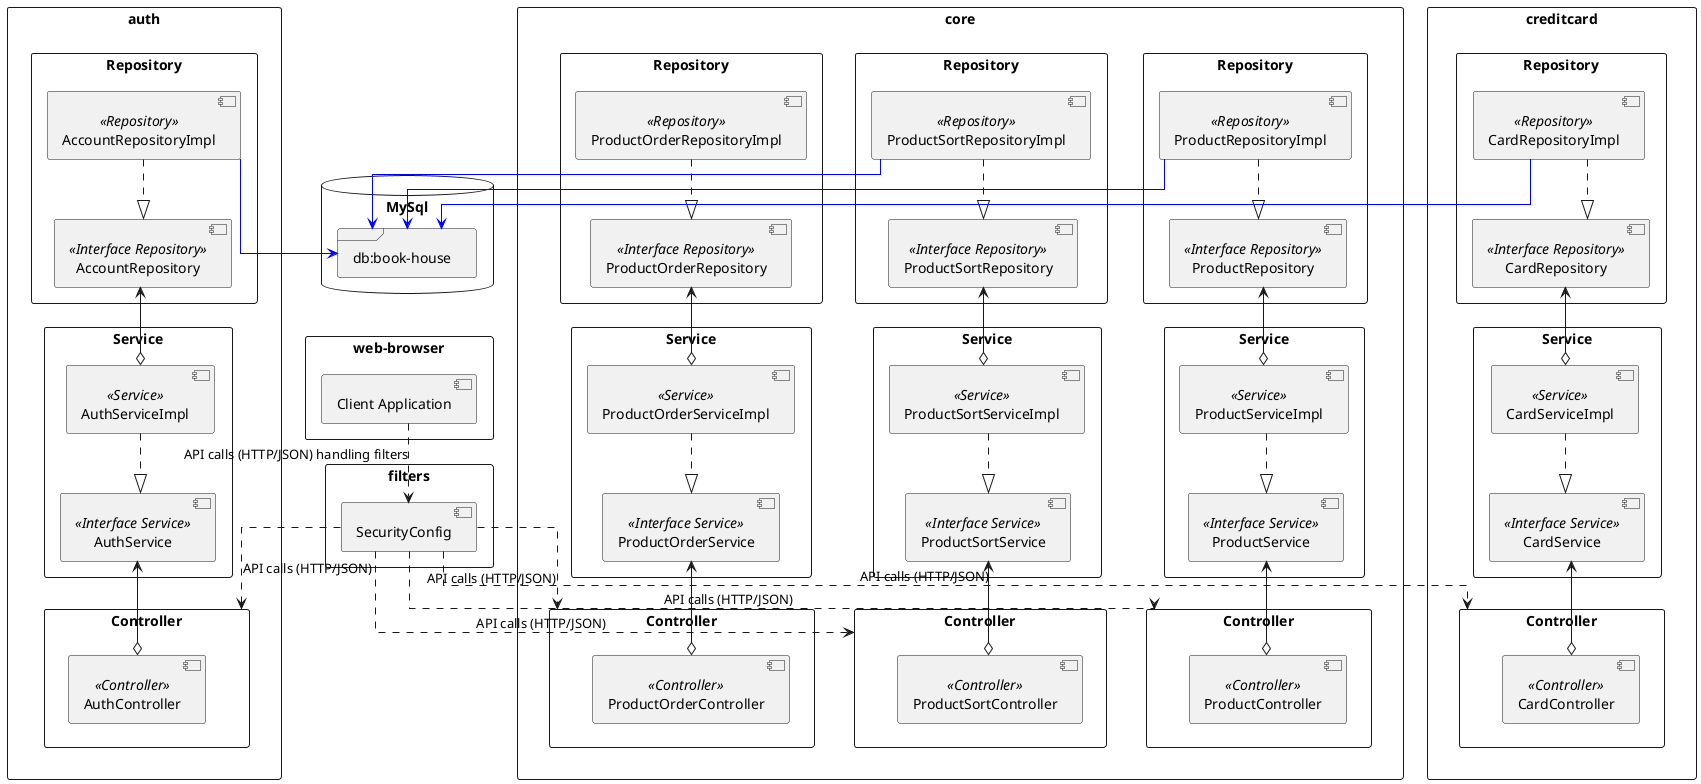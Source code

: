 @startuml
skinparam linetype ortho

rectangle "web-browser" {
    [Client Application]
}

rectangle "filters" {
  [Client Application] ..> [SecurityConfig] : API calls (HTTP/JSON) handling filters
}

database "MySql" {
  frame "db:book-house" {
  }
}

rectangle "auth" {
    [Controller] as AuthControllerRec
    [Service] as AuthServiceRec
    [Repository] as AuthRepositoryRec
}

rectangle "AuthControllerRec" {
  [AuthController] <<Controller>>
  [SecurityConfig] ..> [AuthControllerRec] : API calls (HTTP/JSON)

}

rectangle "AuthServiceRec" {
    [AuthService] <<Interface Service>>
    [AuthServiceImpl] <<Service>>

  [AuthService] <--o [AuthController]
  [AuthServiceImpl] ..|> [AuthService]
}

rectangle "AuthRepositoryRec" {
    [AccountRepository] <<Interface Repository>>
    [AccountRepositoryImpl] <<Repository>>

  [AccountRepository] <--o [AuthServiceImpl]
  [AccountRepositoryImpl] ..|> [AccountRepository]
}



[AccountRepositoryImpl] --> [db:book-house] #Blue

rectangle "core" {
    [Controller] as CoreProductControllerRec
    [Controller] as CoreProductSortControllerRec
    [Controller] as CoreProductOrderControllerRec
    [Service] as CoreProductServiceRec
    [Service] as CoreProductSortServiceRec
    [Service] as CoreProductOrderServiceRec
    [Repository] as CoreProductRepositoryRec
    [Repository] as CoreProductSortRepositoryRec
    [Repository] as CoreProductOrderRepositoryRec
}

rectangle "CoreProductControllerRec" {
  [ProductController] <<Controller>>
  [SecurityConfig] ..> [CoreProductControllerRec] : API calls (HTTP/JSON)
}

rectangle "CoreProductServiceRec" {
    [ProductService] <<Interface Service>>
    [ProductServiceImpl] <<Service>>

  [ProductService] <--o [ProductController]
  [ProductServiceImpl] ..|> [ProductService]
}

rectangle "CoreProductRepositoryRec" {
    [ProductRepository] <<Interface Repository>>
    [ProductRepositoryImpl] <<Repository>>

  [ProductRepository] <--o [ProductServiceImpl]
  [ProductRepositoryImpl] ..|> [ProductRepository]
}

rectangle "CoreProductSortControllerRec" {
  [ProductSortController] <<Controller>>
  [SecurityConfig] ..> [CoreProductSortControllerRec] : API calls (HTTP/JSON)
}

rectangle "CoreProductSortServiceRec" {
    [ProductSortService] <<Interface Service>>
    [ProductSortServiceImpl] <<Service>>

  [ProductSortService] <--o [ProductSortController]
  [ProductSortServiceImpl] ..|> [ProductSortService]
}

rectangle "CoreProductSortRepositoryRec" {
    [ProductSortRepository] <<Interface Repository>>
    [ProductSortRepositoryImpl] <<Repository>>

  [ProductSortRepository] <--o [ProductSortServiceImpl]
  [ProductSortRepositoryImpl] ..|> [ProductSortRepository]
}

rectangle "CoreProductOrderControllerRec" {
  [ProductOrderController] <<Controller>>
  [SecurityConfig] ..> [CoreProductOrderControllerRec] : API calls (HTTP/JSON)
}

rectangle "CoreProductOrderServiceRec" {
    [ProductOrderService] <<Interface Service>>
    [ProductOrderServiceImpl] <<Service>>

  [ProductOrderService] <--o [ProductOrderController]
  [ProductOrderServiceImpl] ..|> [ProductOrderService]
}

rectangle "CoreProductOrderRepositoryRec" {
    [ProductOrderRepository] <<Interface Repository>>
    [ProductOrderRepositoryImpl] <<Repository>>

  [ProductOrderRepository] <--o [ProductOrderServiceImpl]
  [ProductOrderRepositoryImpl] ..|> [ProductOrderRepository]
}

rectangle "creditcard" {
    [Controller] as CardControllerRec
    [Service] as CardServiceRec
    [Repository] as CardRepositoryRec
}



rectangle "CardControllerRec" {
  [CardController] <<Controller>>
  [SecurityConfig] ..> [CardControllerRec] : API calls (HTTP/JSON)

}

rectangle "CardServiceRec" {
    [CardService] <<Interface Service>>
    [CardServiceImpl] <<Service>>

  [CardService] <--o [CardController]
  [CardServiceImpl] ..|> [CardService]
}

rectangle "CardRepositoryRec" {
    [CardRepository] <<Interface Repository>>
    [CardRepositoryImpl] <<Repository>>

  [CardRepository] <--o [CardServiceImpl]
  [CardRepositoryImpl] ..|> [CardRepository]
}



[CardRepositoryImpl] --> [db:book-house] #Blue
[ProductRepositoryImpl] --> [db:book-house] #Blue
[ProductSortRepositoryImpl] --> [db:book-house] #Blue

@enduml